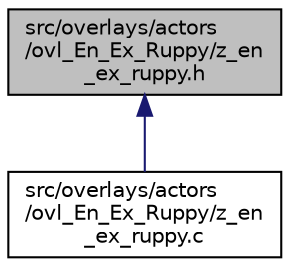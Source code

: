 digraph "src/overlays/actors/ovl_En_Ex_Ruppy/z_en_ex_ruppy.h"
{
 // LATEX_PDF_SIZE
  edge [fontname="Helvetica",fontsize="10",labelfontname="Helvetica",labelfontsize="10"];
  node [fontname="Helvetica",fontsize="10",shape=record];
  Node1 [label="src/overlays/actors\l/ovl_En_Ex_Ruppy/z_en\l_ex_ruppy.h",height=0.2,width=0.4,color="black", fillcolor="grey75", style="filled", fontcolor="black",tooltip=" "];
  Node1 -> Node2 [dir="back",color="midnightblue",fontsize="10",style="solid",fontname="Helvetica"];
  Node2 [label="src/overlays/actors\l/ovl_En_Ex_Ruppy/z_en\l_ex_ruppy.c",height=0.2,width=0.4,color="black", fillcolor="white", style="filled",URL="$da/d61/z__en__ex__ruppy_8c.html",tooltip=" "];
}
